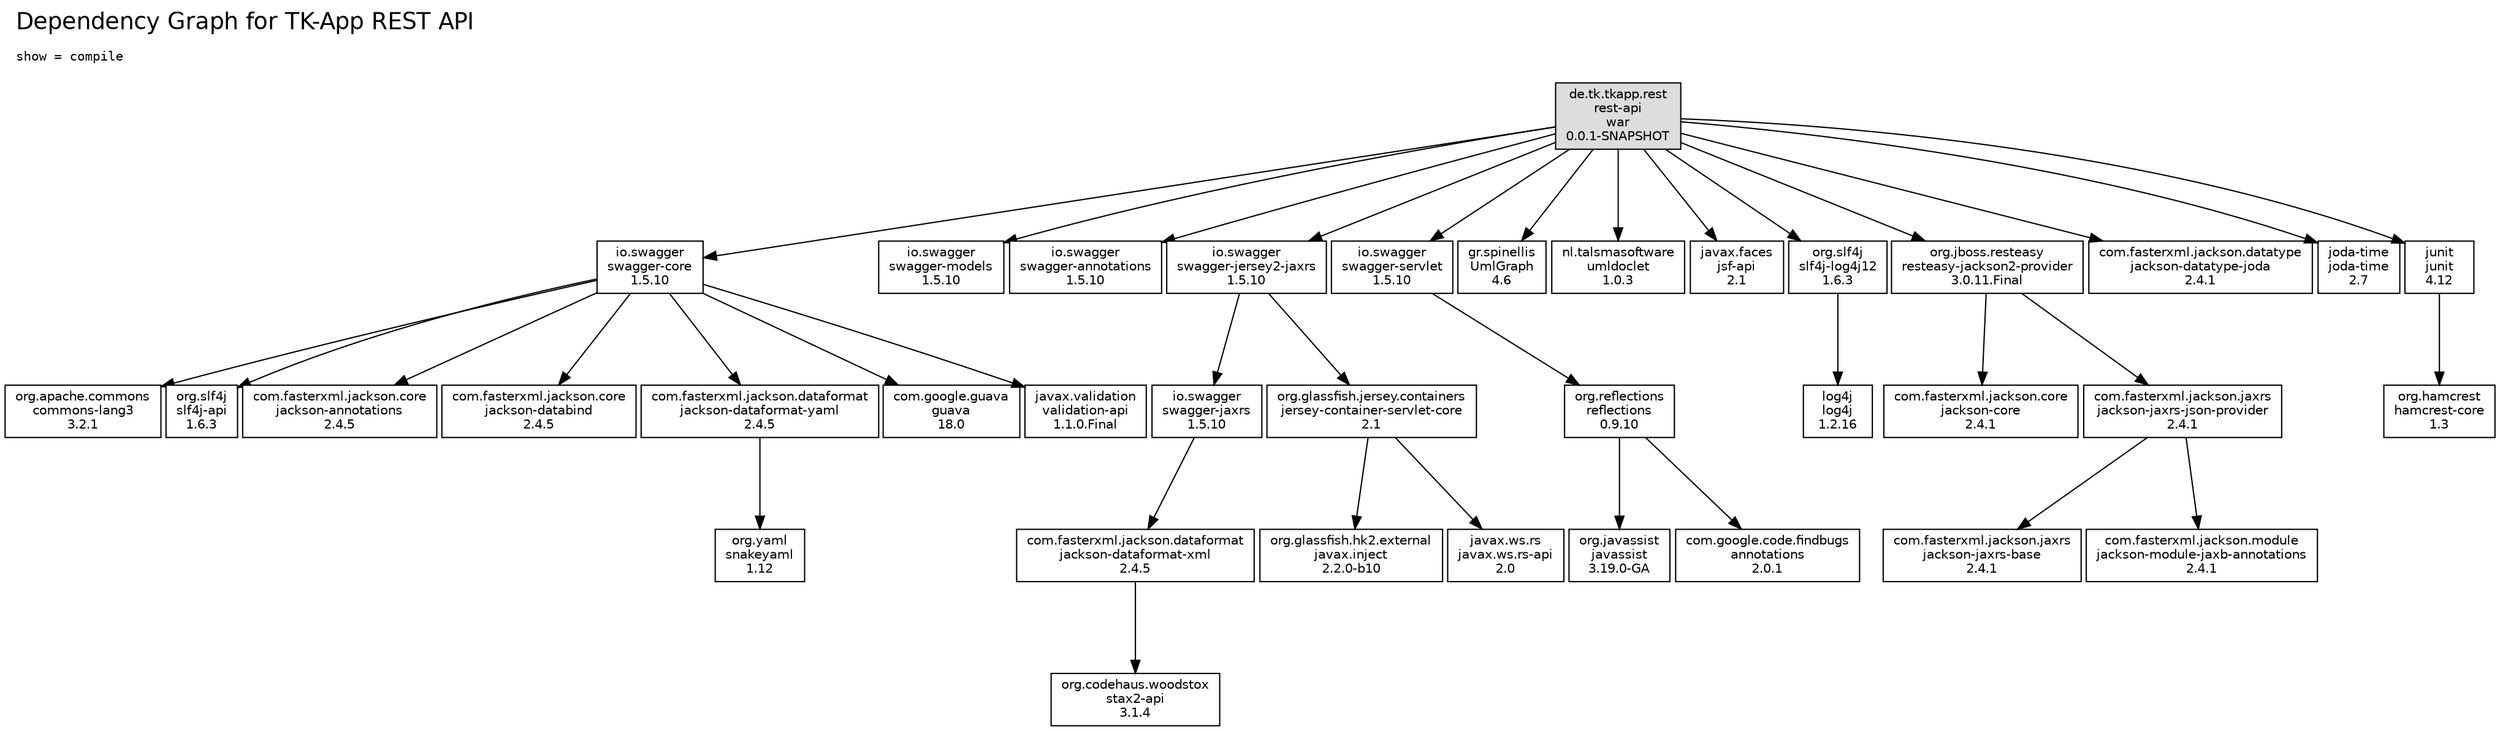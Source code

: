 digraph dependencies {

  graph [ label=<<table border="0" cellpadding="0" cellspacing="0"><tr><td>Dependency Graph for TK-App REST API</td></tr><tr><td><font color="black" face="Courier" point-size="10"> </font></td></tr><tr><td align="LEFT"><font color="black" face="Courier" point-size="10">show = compile</font></td></tr><tr><td><font color="black" face="Courier" point-size="10"> </font></td></tr></table>> labeljust="l" labelloc="t" fontsize="18" fontname="Helvetica" ranksep="1" rankdir="TB" nodesep=".05" ];
  node [ fontsize="10" fontname="Helvetica" shape="rectangle" ];
  edge [ fontsize="10" fontname="Helvetica" ];

  "0" [
    fontsize="10"
    label="de.tk.tkapp.rest\nrest-api\nwar\n0.0.1-SNAPSHOT"
    color="black"
    fontcolor="black"
    fillcolor="#dddddd"
    style="solid,filled"
  ];
  "1" [
    fontsize="10"
    label="io.swagger\nswagger-core\n1.5.10"
    color="black"
    fontcolor="black"
    fillcolor="white"
    style="solid,filled"
  ];
  "14" [
    fontsize="10"
    label="io.swagger\nswagger-models\n1.5.10"
    color="black"
    fontcolor="black"
    fillcolor="white"
    style="solid,filled"
  ];
  "18" [
    fontsize="10"
    label="io.swagger\nswagger-annotations\n1.5.10"
    color="black"
    fontcolor="black"
    fillcolor="white"
    style="solid,filled"
  ];
  "19" [
    fontsize="10"
    label="io.swagger\nswagger-jersey2-jaxrs\n1.5.10"
    color="black"
    fontcolor="black"
    fillcolor="white"
    style="solid,filled"
  ];
  "34" [
    fontsize="10"
    label="io.swagger\nswagger-servlet\n1.5.10"
    color="black"
    fontcolor="black"
    fillcolor="white"
    style="solid,filled"
  ];
  "41" [
    fontsize="10"
    label="gr.spinellis\nUmlGraph\n4.6"
    color="black"
    fontcolor="black"
    fillcolor="white"
    style="solid,filled"
  ];
  "42" [
    fontsize="10"
    label="nl.talsmasoftware\numldoclet\n1.0.3"
    color="black"
    fontcolor="black"
    fillcolor="white"
    style="solid,filled"
  ];
  "44" [
    fontsize="10"
    label="javax.faces\njsf-api\n2.1"
    color="black"
    fontcolor="black"
    fillcolor="white"
    style="solid,filled"
  ];
  "45" [
    fontsize="10"
    label="org.slf4j\nslf4j-log4j12\n1.6.3"
    color="black"
    fontcolor="black"
    fillcolor="white"
    style="solid,filled"
  ];
  "81" [
    fontsize="10"
    label="org.jboss.resteasy\nresteasy-jackson2-provider\n3.0.11.Final"
    color="black"
    fontcolor="black"
    fillcolor="white"
    style="solid,filled"
  ];
  "95" [
    fontsize="10"
    label="com.fasterxml.jackson.datatype\njackson-datatype-joda\n2.4.1"
    color="black"
    fontcolor="black"
    fillcolor="white"
    style="solid,filled"
  ];
  "100" [
    fontsize="10"
    label="joda-time\njoda-time\n2.7"
    color="black"
    fontcolor="black"
    fillcolor="white"
    style="solid,filled"
  ];
  "101" [
    fontsize="10"
    label="junit\njunit\n4.12"
    color="black"
    fontcolor="black"
    fillcolor="white"
    style="solid,filled"
  ];
  "2" [
    fontsize="10"
    label="org.apache.commons\ncommons-lang3\n3.2.1"
    color="black"
    fontcolor="black"
    fillcolor="white"
    style="solid,filled"
  ];
  "3" [
    fontsize="10"
    label="org.slf4j\nslf4j-api\n1.6.3"
    color="black"
    fontcolor="black"
    fillcolor="white"
    style="solid,filled"
  ];
  "4" [
    fontsize="10"
    label="com.fasterxml.jackson.core\njackson-annotations\n2.4.5"
    color="black"
    fontcolor="black"
    fillcolor="white"
    style="solid,filled"
  ];
  "5" [
    fontsize="10"
    label="com.fasterxml.jackson.core\njackson-databind\n2.4.5"
    color="black"
    fontcolor="black"
    fillcolor="white"
    style="solid,filled"
  ];
  "8" [
    fontsize="10"
    label="com.fasterxml.jackson.dataformat\njackson-dataformat-yaml\n2.4.5"
    color="black"
    fontcolor="black"
    fillcolor="white"
    style="solid,filled"
  ];
  "12" [
    fontsize="10"
    label="com.google.guava\nguava\n18.0"
    color="black"
    fontcolor="black"
    fillcolor="white"
    style="solid,filled"
  ];
  "13" [
    fontsize="10"
    label="javax.validation\nvalidation-api\n1.1.0.Final"
    color="black"
    fontcolor="black"
    fillcolor="white"
    style="solid,filled"
  ];
  "20" [
    fontsize="10"
    label="io.swagger\nswagger-jaxrs\n1.5.10"
    color="black"
    fontcolor="black"
    fillcolor="white"
    style="solid,filled"
  ];
  "31" [
    fontsize="10"
    label="org.glassfish.jersey.containers\njersey-container-servlet-core\n2.1"
    color="black"
    fontcolor="black"
    fillcolor="white"
    style="solid,filled"
  ];
  "36" [
    fontsize="10"
    label="org.reflections\nreflections\n0.9.10"
    color="black"
    fontcolor="black"
    fillcolor="white"
    style="solid,filled"
  ];
  "47" [
    fontsize="10"
    label="log4j\nlog4j\n1.2.16"
    color="black"
    fontcolor="black"
    fillcolor="white"
    style="solid,filled"
  ];
  "82" [
    fontsize="10"
    label="com.fasterxml.jackson.core\njackson-core\n2.4.1"
    color="black"
    fontcolor="black"
    fillcolor="white"
    style="solid,filled"
  ];
  "85" [
    fontsize="10"
    label="com.fasterxml.jackson.jaxrs\njackson-jaxrs-json-provider\n2.4.1"
    color="black"
    fontcolor="black"
    fillcolor="white"
    style="solid,filled"
  ];
  "102" [
    fontsize="10"
    label="org.hamcrest\nhamcrest-core\n1.3"
    color="black"
    fontcolor="black"
    fillcolor="white"
    style="solid,filled"
  ];
  "10" [
    fontsize="10"
    label="org.yaml\nsnakeyaml\n1.12"
    color="black"
    fontcolor="black"
    fillcolor="white"
    style="solid,filled"
  ];
  "22" [
    fontsize="10"
    label="com.fasterxml.jackson.dataformat\njackson-dataformat-xml\n2.4.5"
    color="black"
    fontcolor="black"
    fillcolor="white"
    style="solid,filled"
  ];
  "32" [
    fontsize="10"
    label="org.glassfish.hk2.external\njavax.inject\n2.2.0-b10"
    color="black"
    fontcolor="black"
    fillcolor="white"
    style="solid,filled"
  ];
  "33" [
    fontsize="10"
    label="javax.ws.rs\njavax.ws.rs-api\n2.0"
    color="black"
    fontcolor="black"
    fillcolor="white"
    style="solid,filled"
  ];
  "38" [
    fontsize="10"
    label="org.javassist\njavassist\n3.19.0-GA"
    color="black"
    fontcolor="black"
    fillcolor="white"
    style="solid,filled"
  ];
  "39" [
    fontsize="10"
    label="com.google.code.findbugs\nannotations\n2.0.1"
    color="black"
    fontcolor="black"
    fillcolor="white"
    style="solid,filled"
  ];
  "86" [
    fontsize="10"
    label="com.fasterxml.jackson.jaxrs\njackson-jaxrs-base\n2.4.1"
    color="black"
    fontcolor="black"
    fillcolor="white"
    style="solid,filled"
  ];
  "91" [
    fontsize="10"
    label="com.fasterxml.jackson.module\njackson-module-jaxb-annotations\n2.4.1"
    color="black"
    fontcolor="black"
    fillcolor="white"
    style="solid,filled"
  ];
  "26" [
    fontsize="10"
    label="org.codehaus.woodstox\nstax2-api\n3.1.4"
    color="black"
    fontcolor="black"
    fillcolor="white"
    style="solid,filled"
  ];

  "0" -> "1" [
    label=""
    style="solid"
    color="black"
    fontcolor="black"
    weight="1.0"
  ];
  "0" -> "14" [
    label=""
    style="solid"
    color="black"
    fontcolor="black"
    weight="1.0"
  ];
  "0" -> "18" [
    label=""
    style="solid"
    color="black"
    fontcolor="black"
    weight="1.0"
  ];
  "0" -> "19" [
    label=""
    style="solid"
    color="black"
    fontcolor="black"
    weight="1.0"
  ];
  "0" -> "34" [
    label=""
    style="solid"
    color="black"
    fontcolor="black"
    weight="1.0"
  ];
  "0" -> "41" [
    label=""
    style="solid"
    color="black"
    fontcolor="black"
    weight="1.0"
  ];
  "0" -> "42" [
    label=""
    style="solid"
    color="black"
    fontcolor="black"
    weight="1.0"
  ];
  "0" -> "44" [
    label=""
    style="solid"
    color="black"
    fontcolor="black"
    weight="1.0"
  ];
  "0" -> "45" [
    label=""
    style="solid"
    color="black"
    fontcolor="black"
    weight="1.0"
  ];
  "0" -> "81" [
    label=""
    style="solid"
    color="black"
    fontcolor="black"
    weight="1.0"
  ];
  "0" -> "95" [
    label=""
    style="solid"
    color="black"
    fontcolor="black"
    weight="1.0"
  ];
  "0" -> "100" [
    label=""
    style="solid"
    color="black"
    fontcolor="black"
    weight="1.0"
  ];
  "0" -> "101" [
    label=""
    style="solid"
    color="black"
    fontcolor="black"
    weight="1.0"
  ];
  "1" -> "2" [
    label=""
    style="solid"
    color="black"
    fontcolor="black"
    weight="1.0"
  ];
  "1" -> "3" [
    label=""
    style="solid"
    color="black"
    fontcolor="black"
    weight="1.0"
  ];
  "1" -> "4" [
    label=""
    style="solid"
    color="black"
    fontcolor="black"
    weight="1.0"
  ];
  "1" -> "5" [
    label=""
    style="solid"
    color="black"
    fontcolor="black"
    weight="1.0"
  ];
  "1" -> "8" [
    label=""
    style="solid"
    color="black"
    fontcolor="black"
    weight="1.0"
  ];
  "1" -> "12" [
    label=""
    style="solid"
    color="black"
    fontcolor="black"
    weight="1.0"
  ];
  "1" -> "13" [
    label=""
    style="solid"
    color="black"
    fontcolor="black"
    weight="1.0"
  ];
  "19" -> "20" [
    label=""
    style="solid"
    color="black"
    fontcolor="black"
    weight="1.0"
  ];
  "19" -> "31" [
    label=""
    style="solid"
    color="black"
    fontcolor="black"
    weight="1.0"
  ];
  "34" -> "36" [
    label=""
    style="solid"
    color="black"
    fontcolor="black"
    weight="1.0"
  ];
  "45" -> "47" [
    label=""
    style="solid"
    color="black"
    fontcolor="black"
    weight="1.0"
  ];
  "81" -> "82" [
    label=""
    style="solid"
    color="black"
    fontcolor="black"
    weight="1.0"
  ];
  "81" -> "85" [
    label=""
    style="solid"
    color="black"
    fontcolor="black"
    weight="1.0"
  ];
  "101" -> "102" [
    label=""
    style="solid"
    color="black"
    fontcolor="black"
    weight="1.0"
  ];
  "8" -> "10" [
    label=""
    style="solid"
    color="black"
    fontcolor="black"
    weight="1.0"
  ];
  "20" -> "22" [
    label=""
    style="solid"
    color="black"
    fontcolor="black"
    weight="1.0"
  ];
  "31" -> "32" [
    label=""
    style="solid"
    color="black"
    fontcolor="black"
    weight="1.0"
  ];
  "31" -> "33" [
    label=""
    style="solid"
    color="black"
    fontcolor="black"
    weight="1.0"
  ];
  "36" -> "38" [
    label=""
    style="solid"
    color="black"
    fontcolor="black"
    weight="1.0"
  ];
  "36" -> "39" [
    label=""
    style="solid"
    color="black"
    fontcolor="black"
    weight="1.0"
  ];
  "85" -> "86" [
    label=""
    style="solid"
    color="black"
    fontcolor="black"
    weight="1.0"
  ];
  "85" -> "91" [
    label=""
    style="solid"
    color="black"
    fontcolor="black"
    weight="1.0"
  ];
  "22" -> "26" [
    label=""
    style="solid"
    color="black"
    fontcolor="black"
    weight="1.0"
  ];
}
